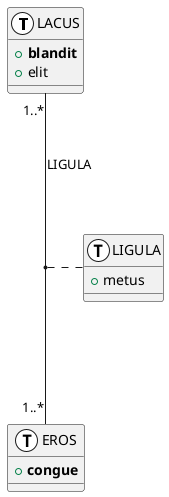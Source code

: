 @startuml "protected"

!define Table(x) class "x" << (T,#FFFFFF) >>
!define pk(x) <b>x</b>

Table("LACUS") {
    {field} + pk(blandit)
    {field} + elit
}

"LACUS" "1..*" --- "1..*" "EROS": "LIGULA"
("LACUS", "EROS") .. "LIGULA"
Table("LIGULA") {
    {field} + metus
}

Table("EROS") {
    {field} + pk(congue)
}

@enduml
